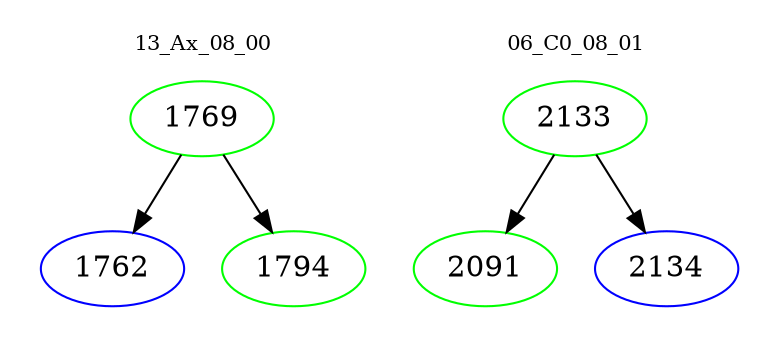 digraph{
subgraph cluster_0 {
color = white
label = "13_Ax_08_00";
fontsize=10;
T0_1769 [label="1769", color="green"]
T0_1769 -> T0_1762 [color="black"]
T0_1762 [label="1762", color="blue"]
T0_1769 -> T0_1794 [color="black"]
T0_1794 [label="1794", color="green"]
}
subgraph cluster_1 {
color = white
label = "06_C0_08_01";
fontsize=10;
T1_2133 [label="2133", color="green"]
T1_2133 -> T1_2091 [color="black"]
T1_2091 [label="2091", color="green"]
T1_2133 -> T1_2134 [color="black"]
T1_2134 [label="2134", color="blue"]
}
}
